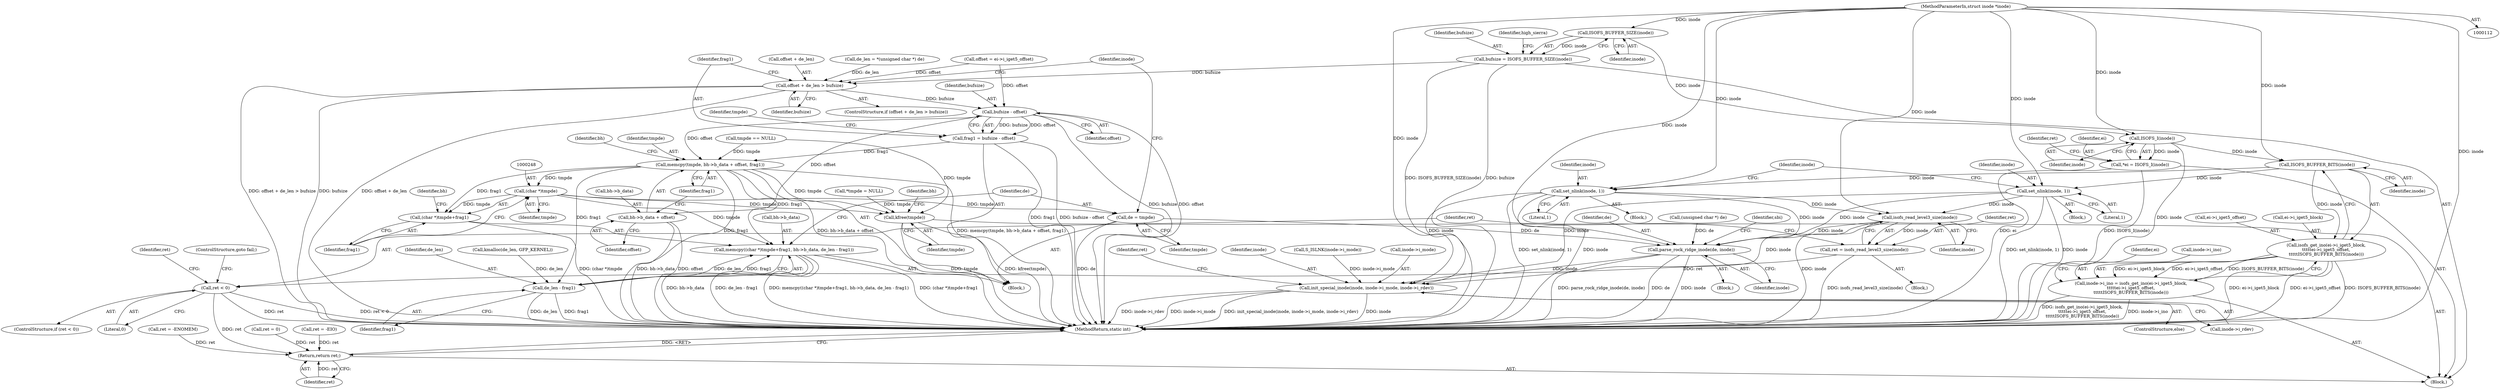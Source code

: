 digraph "0_linux_410dd3cf4c9b36f27ed4542ee18b1af5e68645a4_0@pointer" {
"1000129" [label="(Call,ISOFS_BUFFER_SIZE(inode))"];
"1000113" [label="(MethodParameterIn,struct inode *inode)"];
"1000127" [label="(Call,bufsize = ISOFS_BUFFER_SIZE(inode))"];
"1000196" [label="(Call,offset + de_len > bufsize)"];
"1000205" [label="(Call,bufsize - offset)"];
"1000203" [label="(Call,frag1 = bufsize - offset)"];
"1000223" [label="(Call,memcpy(tmpde, bh->b_data + offset, frag1))"];
"1000245" [label="(Call,memcpy((char *)tmpde+frag1, bh->b_data, de_len - frag1))"];
"1000247" [label="(Call,(char *)tmpde)"];
"1000246" [label="(Call,(char *)tmpde+frag1)"];
"1000257" [label="(Call,de = tmpde)"];
"1000551" [label="(Call,parse_rock_ridge_inode(de, inode))"];
"1000702" [label="(Call,init_special_inode(inode, inode->i_mode, inode->i_rdev))"];
"1000714" [label="(Call,kfree(tmpde))"];
"1000254" [label="(Call,de_len - frag1)"];
"1000225" [label="(Call,bh->b_data + offset)"];
"1000152" [label="(Call,ISOFS_I(inode))"];
"1000150" [label="(Call,*ei = ISOFS_I(inode))"];
"1000271" [label="(Call,ISOFS_BUFFER_BITS(inode))"];
"1000264" [label="(Call,isofs_get_ino(ei->i_iget5_block,\n\t\t\t\t\tei->i_iget5_offset,\n\t\t\t\t\tISOFS_BUFFER_BITS(inode)))"];
"1000260" [label="(Call,inode->i_ino = isofs_get_ino(ei->i_iget5_block,\n\t\t\t\t\tei->i_iget5_offset,\n\t\t\t\t\tISOFS_BUFFER_BITS(inode)))"];
"1000313" [label="(Call,set_nlink(inode, 1))"];
"1000408" [label="(Call,isofs_read_level3_size(inode))"];
"1000406" [label="(Call,ret = isofs_read_level3_size(inode))"];
"1000411" [label="(Call,ret < 0)"];
"1000720" [label="(Return,return ret;)"];
"1000345" [label="(Call,set_nlink(inode, 1))"];
"1000249" [label="(Identifier,tmpde)"];
"1000711" [label="(Identifier,ret)"];
"1000189" [label="(Call,de_len = *(unsigned char *) de)"];
"1000265" [label="(Call,ei->i_iget5_block)"];
"1000715" [label="(Identifier,tmpde)"];
"1000114" [label="(Block,)"];
"1000197" [label="(Call,offset + de_len)"];
"1000127" [label="(Call,bufsize = ISOFS_BUFFER_SIZE(inode))"];
"1000551" [label="(Call,parse_rock_ridge_inode(de, inode))"];
"1000207" [label="(Identifier,offset)"];
"1000230" [label="(Identifier,frag1)"];
"1000254" [label="(Call,de_len - frag1)"];
"1000345" [label="(Call,set_nlink(inode, 1))"];
"1000128" [label="(Identifier,bufsize)"];
"1000175" [label="(Call,offset = ei->i_iget5_offset)"];
"1000313" [label="(Call,set_nlink(inode, 1))"];
"1000218" [label="(Call,ret = -ENOMEM)"];
"1000271" [label="(Call,ISOFS_BUFFER_BITS(inode))"];
"1000134" [label="(Identifier,high_sierra)"];
"1000702" [label="(Call,init_special_inode(inode, inode->i_mode, inode->i_rdev))"];
"1000314" [label="(Identifier,inode)"];
"1000153" [label="(Identifier,inode)"];
"1000703" [label="(Identifier,inode)"];
"1000226" [label="(Call,bh->b_data)"];
"1000206" [label="(Identifier,bufsize)"];
"1000204" [label="(Identifier,frag1)"];
"1000405" [label="(Block,)"];
"1000232" [label="(Identifier,bh)"];
"1000144" [label="(Call,*tmpde = NULL)"];
"1000275" [label="(Identifier,ei)"];
"1000205" [label="(Call,bufsize - offset)"];
"1000256" [label="(Identifier,frag1)"];
"1000413" [label="(Literal,0)"];
"1000255" [label="(Identifier,de_len)"];
"1000346" [label="(Identifier,inode)"];
"1000150" [label="(Call,*ei = ISOFS_I(inode))"];
"1000200" [label="(Identifier,bufsize)"];
"1000550" [label="(Block,)"];
"1000246" [label="(Call,(char *)tmpde+frag1)"];
"1000224" [label="(Identifier,tmpde)"];
"1000259" [label="(Identifier,tmpde)"];
"1000201" [label="(Block,)"];
"1000682" [label="(Call,S_ISLNK(inode->i_mode))"];
"1000209" [label="(Identifier,tmpde)"];
"1000710" [label="(Call,ret = 0)"];
"1000268" [label="(Call,ei->i_iget5_offset)"];
"1000130" [label="(Identifier,inode)"];
"1000151" [label="(Identifier,ei)"];
"1000315" [label="(Literal,1)"];
"1000264" [label="(Call,isofs_get_ino(ei->i_iget5_block,\n\t\t\t\t\tei->i_iget5_offset,\n\t\t\t\t\tISOFS_BUFFER_BITS(inode)))"];
"1000113" [label="(MethodParameterIn,struct inode *inode)"];
"1000407" [label="(Identifier,ret)"];
"1000129" [label="(Call,ISOFS_BUFFER_SIZE(inode))"];
"1000411" [label="(Call,ret < 0)"];
"1000701" [label="(ControlStructure,else)"];
"1000408" [label="(Call,isofs_read_level3_size(inode))"];
"1000156" [label="(Identifier,ret)"];
"1000257" [label="(Call,de = tmpde)"];
"1000406" [label="(Call,ret = isofs_read_level3_size(inode))"];
"1000272" [label="(Identifier,inode)"];
"1000704" [label="(Call,inode->i_mode)"];
"1000721" [label="(Identifier,ret)"];
"1000192" [label="(Call,(unsigned char *) de)"];
"1000725" [label="(MethodReturn,static int)"];
"1000195" [label="(ControlStructure,if (offset + de_len > bufsize))"];
"1000210" [label="(Call,kmalloc(de_len, GFP_KERNEL))"];
"1000317" [label="(Block,)"];
"1000214" [label="(Call,tmpde == NULL)"];
"1000203" [label="(Call,frag1 = bufsize - offset)"];
"1000252" [label="(Identifier,bh)"];
"1000717" [label="(Identifier,bh)"];
"1000720" [label="(Return,return ret;)"];
"1000155" [label="(Call,ret = -EIO)"];
"1000556" [label="(Identifier,sbi)"];
"1000247" [label="(Call,(char *)tmpde)"];
"1000410" [label="(ControlStructure,if (ret < 0))"];
"1000223" [label="(Call,memcpy(tmpde, bh->b_data + offset, frag1))"];
"1000347" [label="(Literal,1)"];
"1000251" [label="(Call,bh->b_data)"];
"1000196" [label="(Call,offset + de_len > bufsize)"];
"1000225" [label="(Call,bh->b_data + offset)"];
"1000714" [label="(Call,kfree(tmpde))"];
"1000258" [label="(Identifier,de)"];
"1000260" [label="(Call,inode->i_ino = isofs_get_ino(ei->i_iget5_block,\n\t\t\t\t\tei->i_iget5_offset,\n\t\t\t\t\tISOFS_BUFFER_BITS(inode)))"];
"1000553" [label="(Identifier,inode)"];
"1000262" [label="(Identifier,inode)"];
"1000552" [label="(Identifier,de)"];
"1000152" [label="(Call,ISOFS_I(inode))"];
"1000707" [label="(Call,inode->i_rdev)"];
"1000287" [label="(Block,)"];
"1000350" [label="(Identifier,inode)"];
"1000414" [label="(ControlStructure,goto fail;)"];
"1000261" [label="(Call,inode->i_ino)"];
"1000245" [label="(Call,memcpy((char *)tmpde+frag1, bh->b_data, de_len - frag1))"];
"1000250" [label="(Identifier,frag1)"];
"1000416" [label="(Identifier,ret)"];
"1000412" [label="(Identifier,ret)"];
"1000409" [label="(Identifier,inode)"];
"1000229" [label="(Identifier,offset)"];
"1000129" -> "1000127"  [label="AST: "];
"1000129" -> "1000130"  [label="CFG: "];
"1000130" -> "1000129"  [label="AST: "];
"1000127" -> "1000129"  [label="CFG: "];
"1000129" -> "1000127"  [label="DDG: inode"];
"1000113" -> "1000129"  [label="DDG: inode"];
"1000129" -> "1000152"  [label="DDG: inode"];
"1000113" -> "1000112"  [label="AST: "];
"1000113" -> "1000725"  [label="DDG: inode"];
"1000113" -> "1000152"  [label="DDG: inode"];
"1000113" -> "1000271"  [label="DDG: inode"];
"1000113" -> "1000313"  [label="DDG: inode"];
"1000113" -> "1000345"  [label="DDG: inode"];
"1000113" -> "1000408"  [label="DDG: inode"];
"1000113" -> "1000551"  [label="DDG: inode"];
"1000113" -> "1000702"  [label="DDG: inode"];
"1000127" -> "1000114"  [label="AST: "];
"1000128" -> "1000127"  [label="AST: "];
"1000134" -> "1000127"  [label="CFG: "];
"1000127" -> "1000725"  [label="DDG: ISOFS_BUFFER_SIZE(inode)"];
"1000127" -> "1000725"  [label="DDG: bufsize"];
"1000127" -> "1000196"  [label="DDG: bufsize"];
"1000196" -> "1000195"  [label="AST: "];
"1000196" -> "1000200"  [label="CFG: "];
"1000197" -> "1000196"  [label="AST: "];
"1000200" -> "1000196"  [label="AST: "];
"1000204" -> "1000196"  [label="CFG: "];
"1000262" -> "1000196"  [label="CFG: "];
"1000196" -> "1000725"  [label="DDG: bufsize"];
"1000196" -> "1000725"  [label="DDG: offset + de_len"];
"1000196" -> "1000725"  [label="DDG: offset + de_len > bufsize"];
"1000175" -> "1000196"  [label="DDG: offset"];
"1000189" -> "1000196"  [label="DDG: de_len"];
"1000196" -> "1000205"  [label="DDG: bufsize"];
"1000205" -> "1000203"  [label="AST: "];
"1000205" -> "1000207"  [label="CFG: "];
"1000206" -> "1000205"  [label="AST: "];
"1000207" -> "1000205"  [label="AST: "];
"1000203" -> "1000205"  [label="CFG: "];
"1000205" -> "1000725"  [label="DDG: bufsize"];
"1000205" -> "1000725"  [label="DDG: offset"];
"1000205" -> "1000203"  [label="DDG: bufsize"];
"1000205" -> "1000203"  [label="DDG: offset"];
"1000175" -> "1000205"  [label="DDG: offset"];
"1000205" -> "1000223"  [label="DDG: offset"];
"1000205" -> "1000225"  [label="DDG: offset"];
"1000203" -> "1000201"  [label="AST: "];
"1000204" -> "1000203"  [label="AST: "];
"1000209" -> "1000203"  [label="CFG: "];
"1000203" -> "1000725"  [label="DDG: bufsize - offset"];
"1000203" -> "1000725"  [label="DDG: frag1"];
"1000203" -> "1000223"  [label="DDG: frag1"];
"1000223" -> "1000201"  [label="AST: "];
"1000223" -> "1000230"  [label="CFG: "];
"1000224" -> "1000223"  [label="AST: "];
"1000225" -> "1000223"  [label="AST: "];
"1000230" -> "1000223"  [label="AST: "];
"1000232" -> "1000223"  [label="CFG: "];
"1000223" -> "1000725"  [label="DDG: bh->b_data + offset"];
"1000223" -> "1000725"  [label="DDG: memcpy(tmpde, bh->b_data + offset, frag1)"];
"1000223" -> "1000725"  [label="DDG: frag1"];
"1000214" -> "1000223"  [label="DDG: tmpde"];
"1000223" -> "1000245"  [label="DDG: frag1"];
"1000223" -> "1000247"  [label="DDG: tmpde"];
"1000223" -> "1000246"  [label="DDG: frag1"];
"1000223" -> "1000254"  [label="DDG: frag1"];
"1000223" -> "1000714"  [label="DDG: tmpde"];
"1000245" -> "1000201"  [label="AST: "];
"1000245" -> "1000254"  [label="CFG: "];
"1000246" -> "1000245"  [label="AST: "];
"1000251" -> "1000245"  [label="AST: "];
"1000254" -> "1000245"  [label="AST: "];
"1000258" -> "1000245"  [label="CFG: "];
"1000245" -> "1000725"  [label="DDG: bh->b_data"];
"1000245" -> "1000725"  [label="DDG: de_len - frag1"];
"1000245" -> "1000725"  [label="DDG: memcpy((char *)tmpde+frag1, bh->b_data, de_len - frag1)"];
"1000245" -> "1000725"  [label="DDG: (char *)tmpde+frag1"];
"1000247" -> "1000245"  [label="DDG: tmpde"];
"1000254" -> "1000245"  [label="DDG: de_len"];
"1000254" -> "1000245"  [label="DDG: frag1"];
"1000247" -> "1000246"  [label="AST: "];
"1000247" -> "1000249"  [label="CFG: "];
"1000248" -> "1000247"  [label="AST: "];
"1000249" -> "1000247"  [label="AST: "];
"1000250" -> "1000247"  [label="CFG: "];
"1000247" -> "1000246"  [label="DDG: tmpde"];
"1000247" -> "1000257"  [label="DDG: tmpde"];
"1000247" -> "1000714"  [label="DDG: tmpde"];
"1000246" -> "1000250"  [label="CFG: "];
"1000250" -> "1000246"  [label="AST: "];
"1000252" -> "1000246"  [label="CFG: "];
"1000246" -> "1000725"  [label="DDG: (char *)tmpde"];
"1000257" -> "1000201"  [label="AST: "];
"1000257" -> "1000259"  [label="CFG: "];
"1000258" -> "1000257"  [label="AST: "];
"1000259" -> "1000257"  [label="AST: "];
"1000262" -> "1000257"  [label="CFG: "];
"1000257" -> "1000725"  [label="DDG: de"];
"1000257" -> "1000551"  [label="DDG: de"];
"1000551" -> "1000550"  [label="AST: "];
"1000551" -> "1000553"  [label="CFG: "];
"1000552" -> "1000551"  [label="AST: "];
"1000553" -> "1000551"  [label="AST: "];
"1000556" -> "1000551"  [label="CFG: "];
"1000551" -> "1000725"  [label="DDG: inode"];
"1000551" -> "1000725"  [label="DDG: parse_rock_ridge_inode(de, inode)"];
"1000551" -> "1000725"  [label="DDG: de"];
"1000192" -> "1000551"  [label="DDG: de"];
"1000408" -> "1000551"  [label="DDG: inode"];
"1000345" -> "1000551"  [label="DDG: inode"];
"1000313" -> "1000551"  [label="DDG: inode"];
"1000551" -> "1000702"  [label="DDG: inode"];
"1000702" -> "1000701"  [label="AST: "];
"1000702" -> "1000707"  [label="CFG: "];
"1000703" -> "1000702"  [label="AST: "];
"1000704" -> "1000702"  [label="AST: "];
"1000707" -> "1000702"  [label="AST: "];
"1000711" -> "1000702"  [label="CFG: "];
"1000702" -> "1000725"  [label="DDG: init_special_inode(inode, inode->i_mode, inode->i_rdev)"];
"1000702" -> "1000725"  [label="DDG: inode"];
"1000702" -> "1000725"  [label="DDG: inode->i_rdev"];
"1000702" -> "1000725"  [label="DDG: inode->i_mode"];
"1000408" -> "1000702"  [label="DDG: inode"];
"1000345" -> "1000702"  [label="DDG: inode"];
"1000313" -> "1000702"  [label="DDG: inode"];
"1000682" -> "1000702"  [label="DDG: inode->i_mode"];
"1000714" -> "1000114"  [label="AST: "];
"1000714" -> "1000715"  [label="CFG: "];
"1000715" -> "1000714"  [label="AST: "];
"1000717" -> "1000714"  [label="CFG: "];
"1000714" -> "1000725"  [label="DDG: kfree(tmpde)"];
"1000714" -> "1000725"  [label="DDG: tmpde"];
"1000144" -> "1000714"  [label="DDG: tmpde"];
"1000214" -> "1000714"  [label="DDG: tmpde"];
"1000254" -> "1000256"  [label="CFG: "];
"1000255" -> "1000254"  [label="AST: "];
"1000256" -> "1000254"  [label="AST: "];
"1000254" -> "1000725"  [label="DDG: de_len"];
"1000254" -> "1000725"  [label="DDG: frag1"];
"1000210" -> "1000254"  [label="DDG: de_len"];
"1000225" -> "1000229"  [label="CFG: "];
"1000226" -> "1000225"  [label="AST: "];
"1000229" -> "1000225"  [label="AST: "];
"1000230" -> "1000225"  [label="CFG: "];
"1000225" -> "1000725"  [label="DDG: bh->b_data"];
"1000225" -> "1000725"  [label="DDG: offset"];
"1000152" -> "1000150"  [label="AST: "];
"1000152" -> "1000153"  [label="CFG: "];
"1000153" -> "1000152"  [label="AST: "];
"1000150" -> "1000152"  [label="CFG: "];
"1000152" -> "1000725"  [label="DDG: inode"];
"1000152" -> "1000150"  [label="DDG: inode"];
"1000152" -> "1000271"  [label="DDG: inode"];
"1000150" -> "1000114"  [label="AST: "];
"1000151" -> "1000150"  [label="AST: "];
"1000156" -> "1000150"  [label="CFG: "];
"1000150" -> "1000725"  [label="DDG: ei"];
"1000150" -> "1000725"  [label="DDG: ISOFS_I(inode)"];
"1000271" -> "1000264"  [label="AST: "];
"1000271" -> "1000272"  [label="CFG: "];
"1000272" -> "1000271"  [label="AST: "];
"1000264" -> "1000271"  [label="CFG: "];
"1000271" -> "1000264"  [label="DDG: inode"];
"1000271" -> "1000313"  [label="DDG: inode"];
"1000271" -> "1000345"  [label="DDG: inode"];
"1000264" -> "1000260"  [label="AST: "];
"1000265" -> "1000264"  [label="AST: "];
"1000268" -> "1000264"  [label="AST: "];
"1000260" -> "1000264"  [label="CFG: "];
"1000264" -> "1000725"  [label="DDG: ei->i_iget5_block"];
"1000264" -> "1000725"  [label="DDG: ei->i_iget5_offset"];
"1000264" -> "1000725"  [label="DDG: ISOFS_BUFFER_BITS(inode)"];
"1000264" -> "1000260"  [label="DDG: ei->i_iget5_block"];
"1000264" -> "1000260"  [label="DDG: ei->i_iget5_offset"];
"1000264" -> "1000260"  [label="DDG: ISOFS_BUFFER_BITS(inode)"];
"1000260" -> "1000114"  [label="AST: "];
"1000261" -> "1000260"  [label="AST: "];
"1000275" -> "1000260"  [label="CFG: "];
"1000260" -> "1000725"  [label="DDG: isofs_get_ino(ei->i_iget5_block,\n\t\t\t\t\tei->i_iget5_offset,\n\t\t\t\t\tISOFS_BUFFER_BITS(inode))"];
"1000260" -> "1000725"  [label="DDG: inode->i_ino"];
"1000313" -> "1000287"  [label="AST: "];
"1000313" -> "1000315"  [label="CFG: "];
"1000314" -> "1000313"  [label="AST: "];
"1000315" -> "1000313"  [label="AST: "];
"1000350" -> "1000313"  [label="CFG: "];
"1000313" -> "1000725"  [label="DDG: set_nlink(inode, 1)"];
"1000313" -> "1000725"  [label="DDG: inode"];
"1000313" -> "1000408"  [label="DDG: inode"];
"1000408" -> "1000406"  [label="AST: "];
"1000408" -> "1000409"  [label="CFG: "];
"1000409" -> "1000408"  [label="AST: "];
"1000406" -> "1000408"  [label="CFG: "];
"1000408" -> "1000725"  [label="DDG: inode"];
"1000408" -> "1000406"  [label="DDG: inode"];
"1000345" -> "1000408"  [label="DDG: inode"];
"1000406" -> "1000405"  [label="AST: "];
"1000407" -> "1000406"  [label="AST: "];
"1000412" -> "1000406"  [label="CFG: "];
"1000406" -> "1000725"  [label="DDG: isofs_read_level3_size(inode)"];
"1000406" -> "1000411"  [label="DDG: ret"];
"1000411" -> "1000410"  [label="AST: "];
"1000411" -> "1000413"  [label="CFG: "];
"1000412" -> "1000411"  [label="AST: "];
"1000413" -> "1000411"  [label="AST: "];
"1000414" -> "1000411"  [label="CFG: "];
"1000416" -> "1000411"  [label="CFG: "];
"1000411" -> "1000725"  [label="DDG: ret < 0"];
"1000411" -> "1000725"  [label="DDG: ret"];
"1000411" -> "1000720"  [label="DDG: ret"];
"1000720" -> "1000114"  [label="AST: "];
"1000720" -> "1000721"  [label="CFG: "];
"1000721" -> "1000720"  [label="AST: "];
"1000725" -> "1000720"  [label="CFG: "];
"1000720" -> "1000725"  [label="DDG: <RET>"];
"1000721" -> "1000720"  [label="DDG: ret"];
"1000710" -> "1000720"  [label="DDG: ret"];
"1000218" -> "1000720"  [label="DDG: ret"];
"1000155" -> "1000720"  [label="DDG: ret"];
"1000345" -> "1000317"  [label="AST: "];
"1000345" -> "1000347"  [label="CFG: "];
"1000346" -> "1000345"  [label="AST: "];
"1000347" -> "1000345"  [label="AST: "];
"1000350" -> "1000345"  [label="CFG: "];
"1000345" -> "1000725"  [label="DDG: inode"];
"1000345" -> "1000725"  [label="DDG: set_nlink(inode, 1)"];
}
